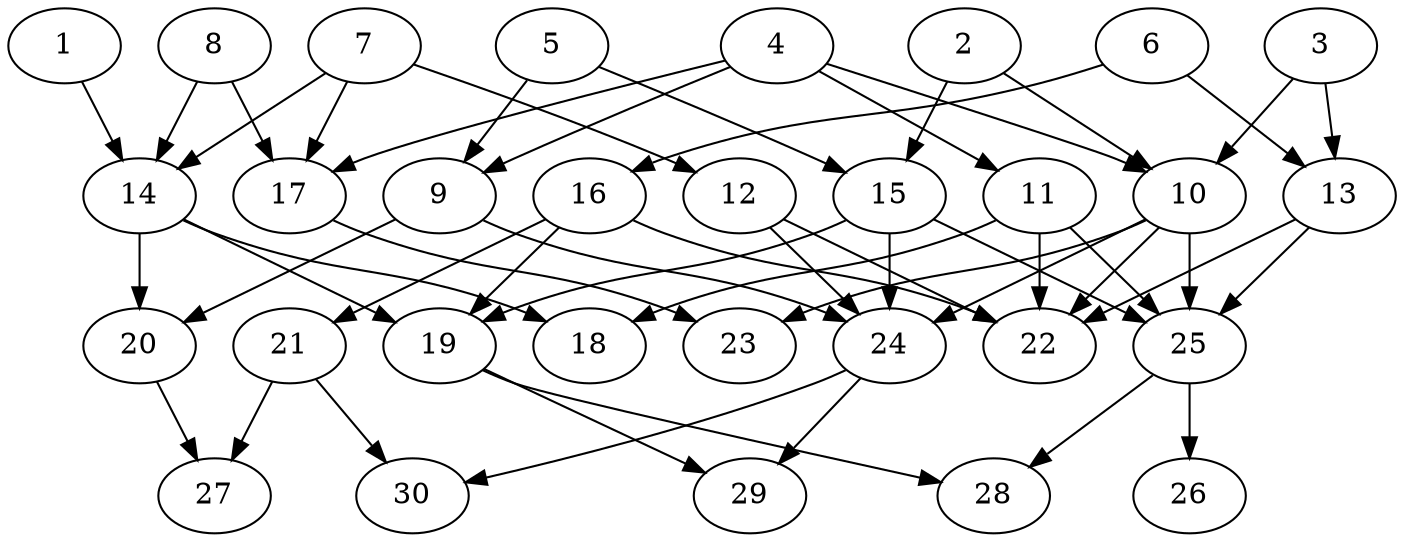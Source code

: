 // DAG automatically generated by daggen at Thu Oct  3 14:04:18 2019
// ./daggen --dot -n 30 --ccr 0.4 --fat 0.7 --regular 0.5 --density 0.5 --mindata 5242880 --maxdata 52428800 
digraph G {
  1 [size="100364800", alpha="0.09", expect_size="40145920"] 
  1 -> 14 [size ="40145920"]
  2 [size="108840960", alpha="0.13", expect_size="43536384"] 
  2 -> 10 [size ="43536384"]
  2 -> 15 [size ="43536384"]
  3 [size="72972800", alpha="0.16", expect_size="29189120"] 
  3 -> 10 [size ="29189120"]
  3 -> 13 [size ="29189120"]
  4 [size="128896000", alpha="0.05", expect_size="51558400"] 
  4 -> 9 [size ="51558400"]
  4 -> 10 [size ="51558400"]
  4 -> 11 [size ="51558400"]
  4 -> 17 [size ="51558400"]
  5 [size="18572800", alpha="0.04", expect_size="7429120"] 
  5 -> 9 [size ="7429120"]
  5 -> 15 [size ="7429120"]
  6 [size="124075520", alpha="0.15", expect_size="49630208"] 
  6 -> 13 [size ="49630208"]
  6 -> 16 [size ="49630208"]
  7 [size="27584000", alpha="0.12", expect_size="11033600"] 
  7 -> 12 [size ="11033600"]
  7 -> 14 [size ="11033600"]
  7 -> 17 [size ="11033600"]
  8 [size="66483200", alpha="0.16", expect_size="26593280"] 
  8 -> 14 [size ="26593280"]
  8 -> 17 [size ="26593280"]
  9 [size="59338240", alpha="0.07", expect_size="23735296"] 
  9 -> 20 [size ="23735296"]
  9 -> 24 [size ="23735296"]
  10 [size="97541120", alpha="0.15", expect_size="39016448"] 
  10 -> 22 [size ="39016448"]
  10 -> 23 [size ="39016448"]
  10 -> 24 [size ="39016448"]
  10 -> 25 [size ="39016448"]
  11 [size="65410560", alpha="0.15", expect_size="26164224"] 
  11 -> 18 [size ="26164224"]
  11 -> 22 [size ="26164224"]
  11 -> 25 [size ="26164224"]
  12 [size="117053440", alpha="0.18", expect_size="46821376"] 
  12 -> 22 [size ="46821376"]
  12 -> 24 [size ="46821376"]
  13 [size="76556800", alpha="0.04", expect_size="30622720"] 
  13 -> 22 [size ="30622720"]
  13 -> 25 [size ="30622720"]
  14 [size="51281920", alpha="0.19", expect_size="20512768"] 
  14 -> 18 [size ="20512768"]
  14 -> 19 [size ="20512768"]
  14 -> 20 [size ="20512768"]
  15 [size="82163200", alpha="0.11", expect_size="32865280"] 
  15 -> 19 [size ="32865280"]
  15 -> 24 [size ="32865280"]
  15 -> 25 [size ="32865280"]
  16 [size="105118720", alpha="0.19", expect_size="42047488"] 
  16 -> 19 [size ="42047488"]
  16 -> 21 [size ="42047488"]
  16 -> 22 [size ="42047488"]
  17 [size="73738240", alpha="0.14", expect_size="29495296"] 
  17 -> 23 [size ="29495296"]
  18 [size="25640960", alpha="0.04", expect_size="10256384"] 
  19 [size="119751680", alpha="0.19", expect_size="47900672"] 
  19 -> 28 [size ="47900672"]
  19 -> 29 [size ="47900672"]
  20 [size="44431360", alpha="0.03", expect_size="17772544"] 
  20 -> 27 [size ="17772544"]
  21 [size="15505920", alpha="0.01", expect_size="6202368"] 
  21 -> 27 [size ="6202368"]
  21 -> 30 [size ="6202368"]
  22 [size="105871360", alpha="0.16", expect_size="42348544"] 
  23 [size="94919680", alpha="0.01", expect_size="37967872"] 
  24 [size="116451840", alpha="0.05", expect_size="46580736"] 
  24 -> 29 [size ="46580736"]
  24 -> 30 [size ="46580736"]
  25 [size="112317440", alpha="0.11", expect_size="44926976"] 
  25 -> 26 [size ="44926976"]
  25 -> 28 [size ="44926976"]
  26 [size="57697280", alpha="0.15", expect_size="23078912"] 
  27 [size="49620480", alpha="0.01", expect_size="19848192"] 
  28 [size="129802240", alpha="0.17", expect_size="51920896"] 
  29 [size="36380160", alpha="0.00", expect_size="14552064"] 
  30 [size="33011200", alpha="0.18", expect_size="13204480"] 
}
